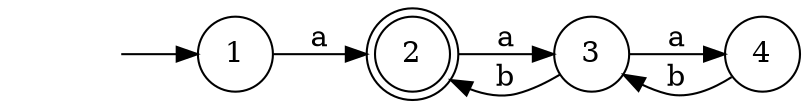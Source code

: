 digraph finite_state_machine {
	rankdir=LR;
	node [shape = doublecircle];  2;
	node [shape = circle];
	"" [shape = none];"" [shape = none];
	"" -> 1;
	1 -> 2 [label = "a"];
    2 -> 3 [label = "a"];
    3 -> 4 [label = "a"];
    4 -> 3 [label = "b"];
    3 -> 2 [label = "b"];
}

